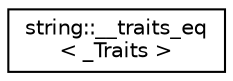 digraph "Graphical Class Hierarchy"
{
  edge [fontname="Helvetica",fontsize="10",labelfontname="Helvetica",labelfontsize="10"];
  node [fontname="Helvetica",fontsize="10",shape=record];
  rankdir="LR";
  Node1 [label="string::__traits_eq\l\< _Traits \>",height=0.2,width=0.4,color="black", fillcolor="white", style="filled",URL="$structstring_1_1____traits__eq.xhtml"];
}
